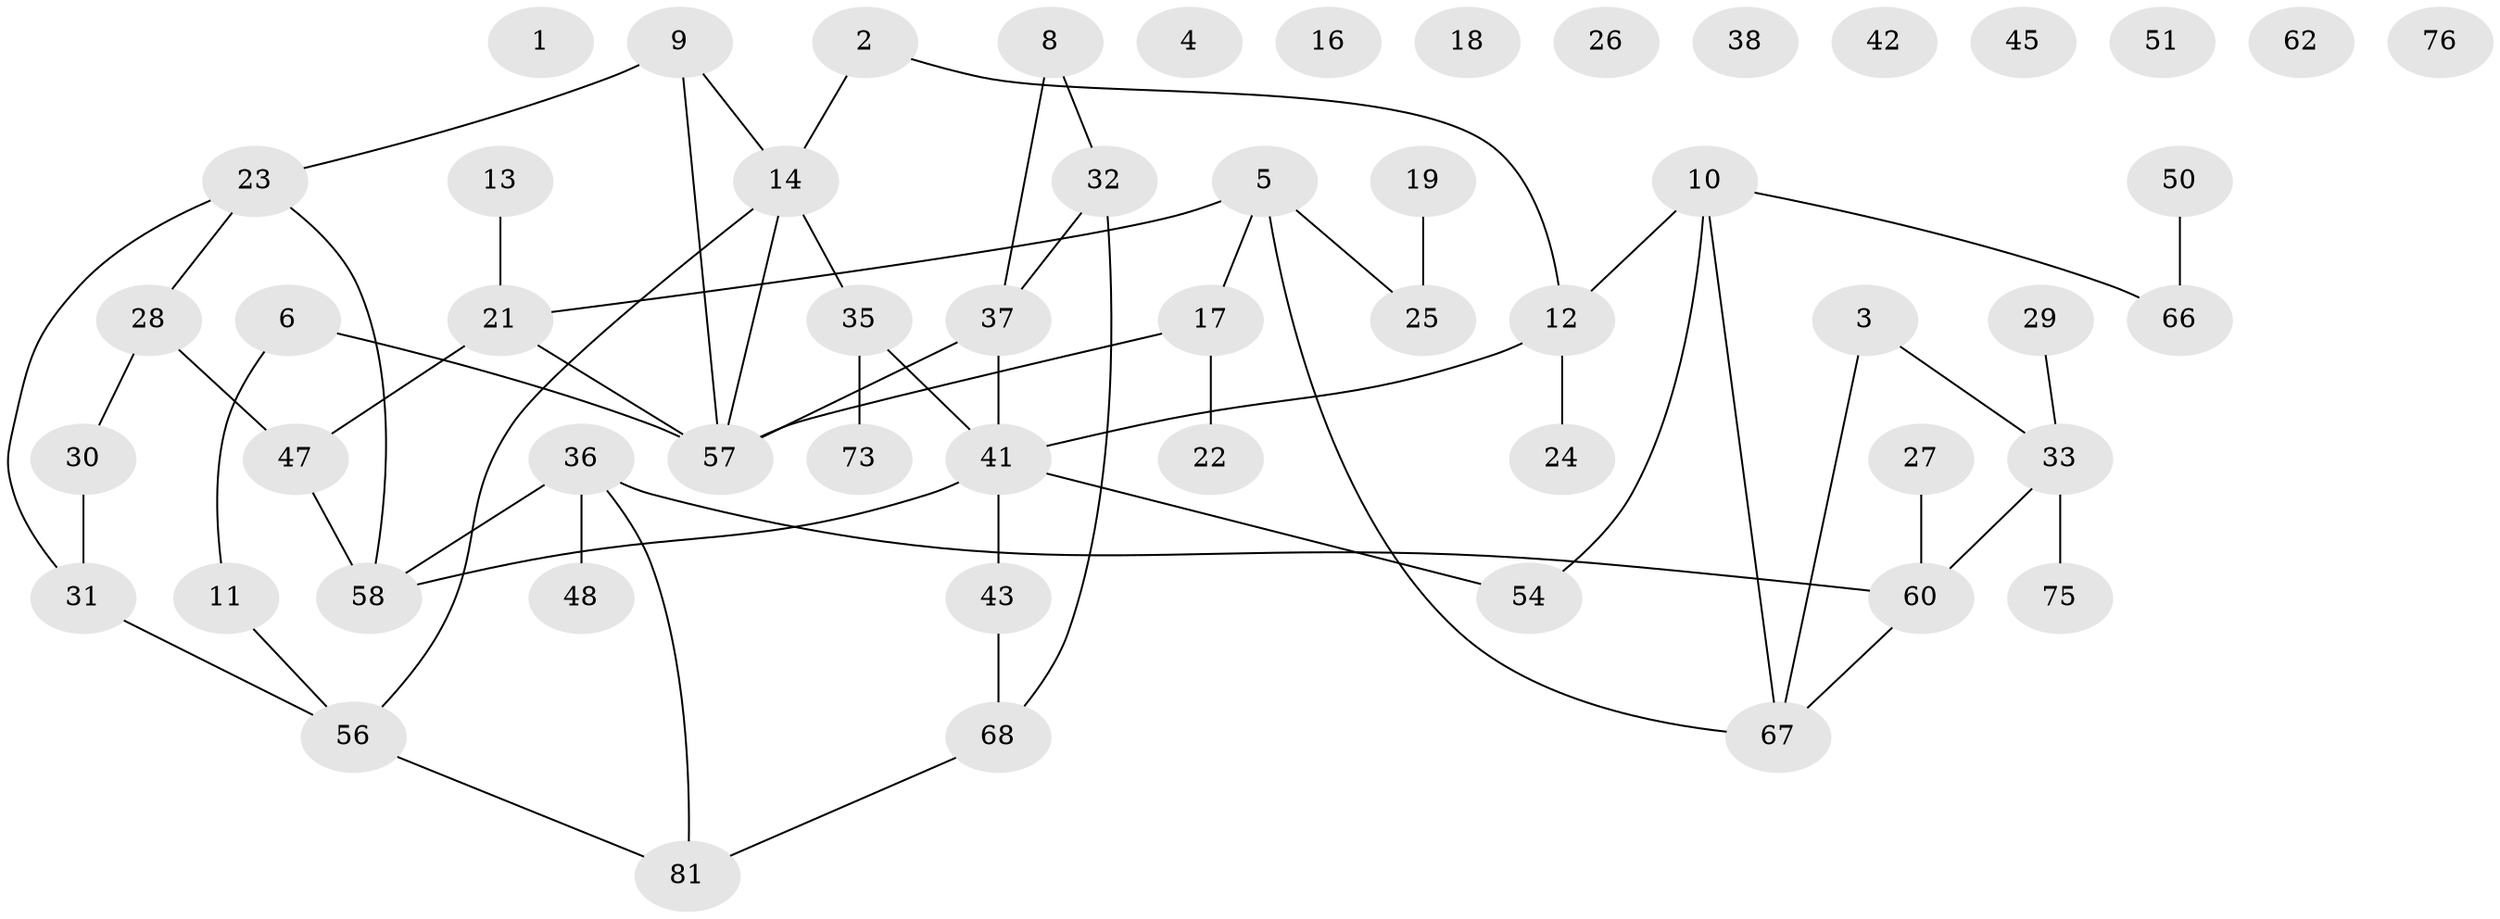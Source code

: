 // original degree distribution, {0: 0.13253012048192772, 2: 0.25301204819277107, 1: 0.20481927710843373, 3: 0.25301204819277107, 5: 0.04819277108433735, 4: 0.10843373493975904}
// Generated by graph-tools (version 1.1) at 2025/41/03/06/25 10:41:24]
// undirected, 55 vertices, 61 edges
graph export_dot {
graph [start="1"]
  node [color=gray90,style=filled];
  1;
  2;
  3 [super="+7"];
  4;
  5 [super="+15"];
  6 [super="+40"];
  8 [super="+71"];
  9 [super="+65"];
  10 [super="+34"];
  11 [super="+20"];
  12 [super="+49"];
  13;
  14 [super="+83"];
  16;
  17 [super="+55"];
  18;
  19;
  21 [super="+53"];
  22;
  23 [super="+39"];
  24;
  25 [super="+46"];
  26;
  27 [super="+82"];
  28;
  29;
  30;
  31 [super="+52"];
  32 [super="+61"];
  33 [super="+80"];
  35 [super="+44"];
  36 [super="+59"];
  37 [super="+78"];
  38;
  41 [super="+70"];
  42;
  43;
  45;
  47 [super="+64"];
  48 [super="+69"];
  50;
  51;
  54 [super="+72"];
  56 [super="+63"];
  57 [super="+77"];
  58;
  60 [super="+79"];
  62;
  66;
  67;
  68 [super="+74"];
  73;
  75;
  76;
  81;
  2 -- 12;
  2 -- 14;
  3 -- 67;
  3 -- 33;
  5 -- 21;
  5 -- 17;
  5 -- 67;
  5 -- 25;
  6 -- 57;
  6 -- 11;
  8 -- 37;
  8 -- 32;
  9 -- 57;
  9 -- 14;
  9 -- 23;
  10 -- 66;
  10 -- 12;
  10 -- 67;
  10 -- 54;
  11 -- 56;
  12 -- 24;
  12 -- 41;
  13 -- 21;
  14 -- 35;
  14 -- 56;
  14 -- 57;
  17 -- 22;
  17 -- 57;
  19 -- 25;
  21 -- 57;
  21 -- 47;
  23 -- 58;
  23 -- 28;
  23 -- 31;
  27 -- 60;
  28 -- 30;
  28 -- 47;
  29 -- 33;
  30 -- 31;
  31 -- 56;
  32 -- 37;
  32 -- 68;
  33 -- 75;
  33 -- 60;
  35 -- 73;
  35 -- 41;
  36 -- 81;
  36 -- 58;
  36 -- 60;
  36 -- 48;
  37 -- 41;
  37 -- 57;
  41 -- 43;
  41 -- 58;
  41 -- 54;
  43 -- 68;
  47 -- 58;
  50 -- 66;
  56 -- 81;
  60 -- 67;
  68 -- 81;
}

